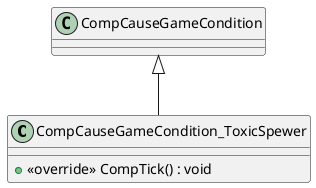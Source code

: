 @startuml
class CompCauseGameCondition_ToxicSpewer {
    + <<override>> CompTick() : void
}
CompCauseGameCondition <|-- CompCauseGameCondition_ToxicSpewer
@enduml
